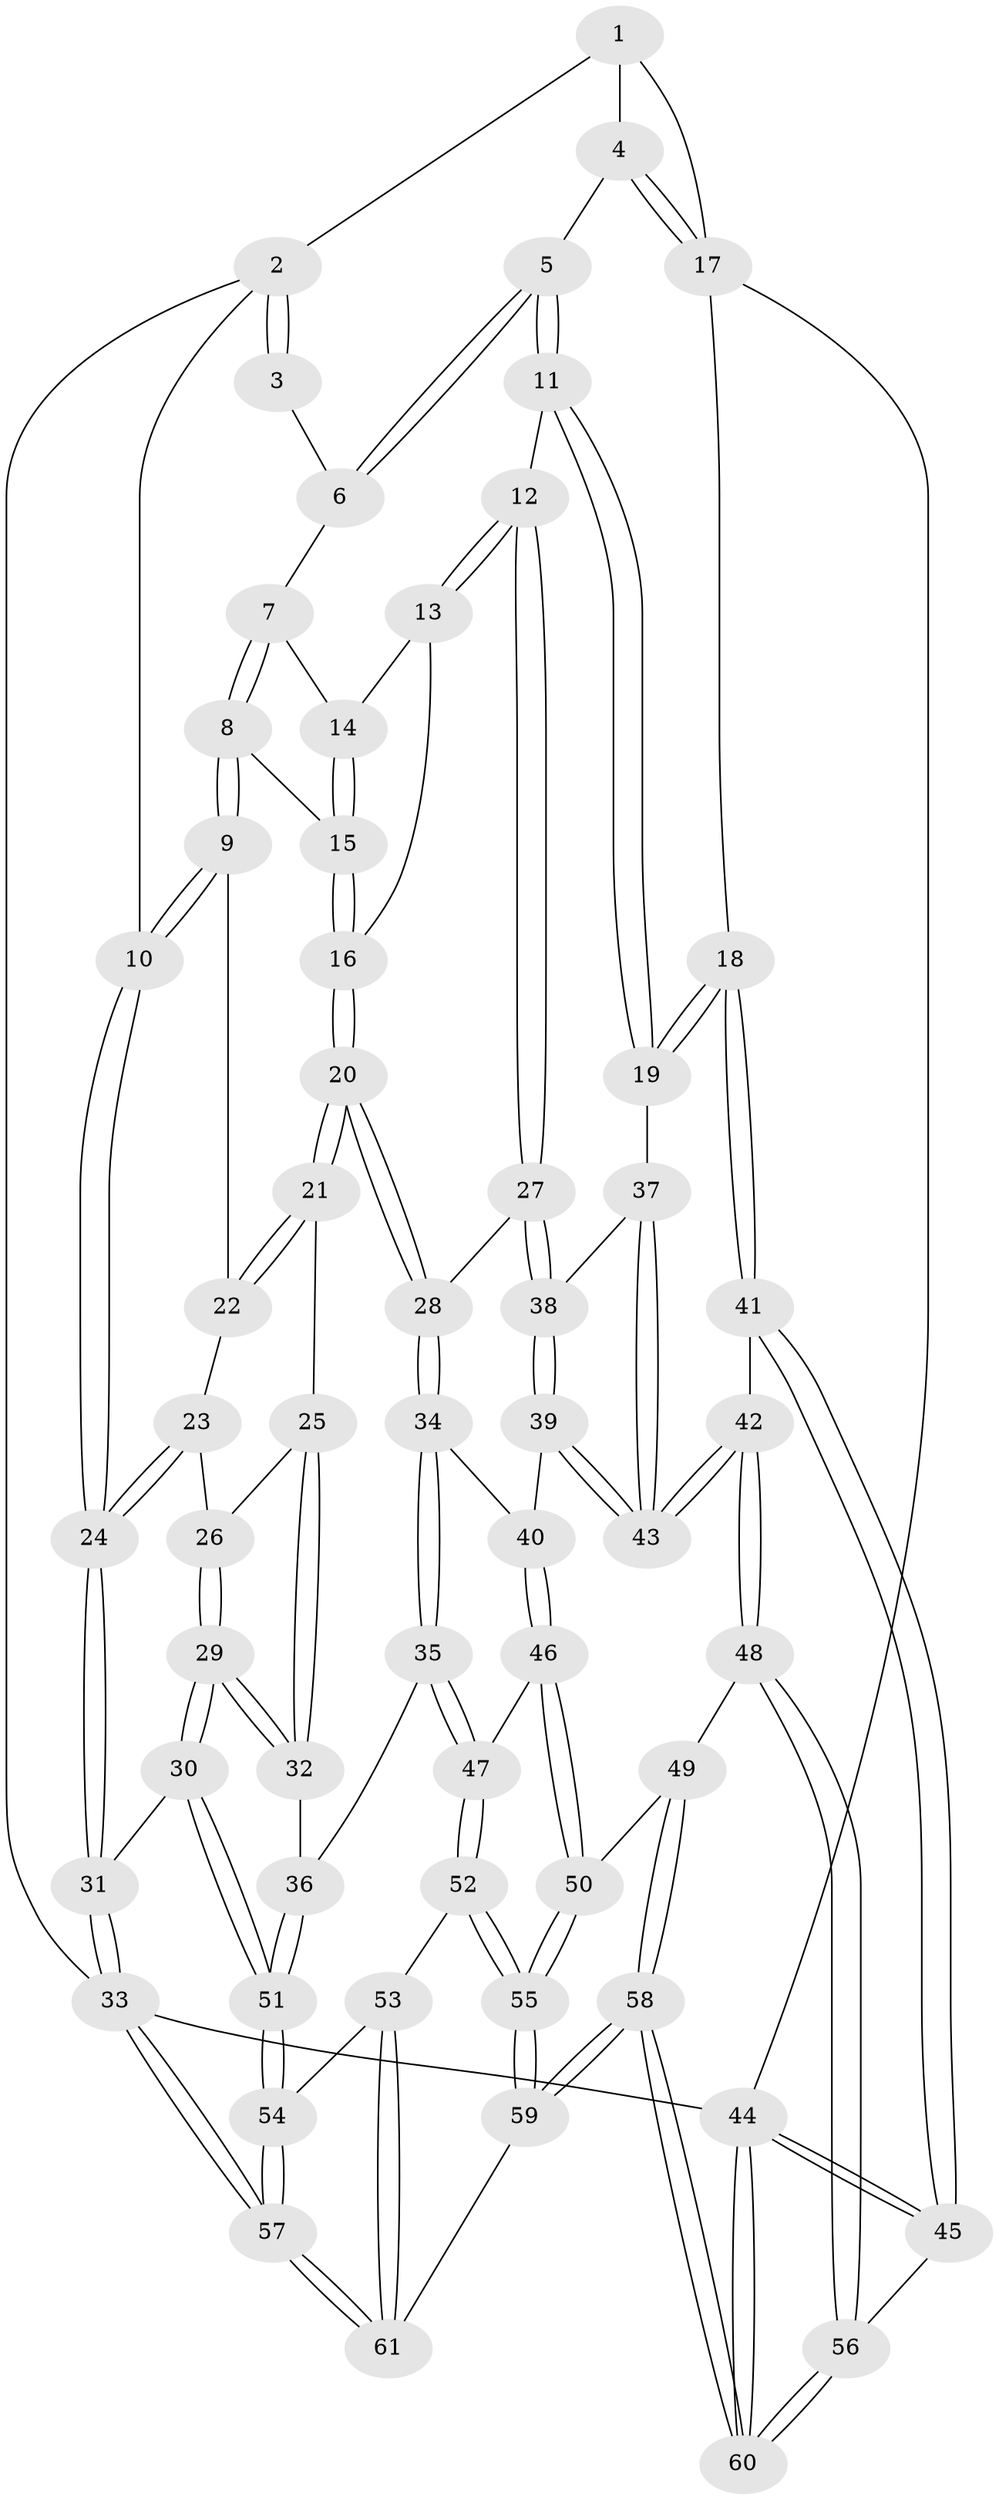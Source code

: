 // coarse degree distribution, {3: 0.17142857142857143, 4: 0.34285714285714286, 5: 0.4, 6: 0.08571428571428572}
// Generated by graph-tools (version 1.1) at 2025/24/03/03/25 07:24:39]
// undirected, 61 vertices, 149 edges
graph export_dot {
graph [start="1"]
  node [color=gray90,style=filled];
  1 [pos="+0.8712710516589155+0"];
  2 [pos="+0+0"];
  3 [pos="+0.5801743063959763+0"];
  4 [pos="+0.9123983959997598+0.13531970333395907"];
  5 [pos="+0.8409120790340952+0.15136363311118664"];
  6 [pos="+0.5822215785745583+0"];
  7 [pos="+0.5658785655492354+0"];
  8 [pos="+0.24853518146237302+0.15476677497600555"];
  9 [pos="+0.19613256906788923+0.1486164536161343"];
  10 [pos="+0+0"];
  11 [pos="+0.7417505839984602+0.3419925841765867"];
  12 [pos="+0.6645636574613988+0.3174415774719981"];
  13 [pos="+0.5549721804274858+0.06363020233399844"];
  14 [pos="+0.5556486572227667+0.03346671197388322"];
  15 [pos="+0.31406657595766335+0.18888742312940712"];
  16 [pos="+0.41266485953977833+0.2685225696147436"];
  17 [pos="+1+0.18738799234742373"];
  18 [pos="+1+0.4440118555683144"];
  19 [pos="+0.7504351214228026+0.35501752157290717"];
  20 [pos="+0.42926661613990963+0.36674196541352044"];
  21 [pos="+0.40735911426101323+0.36933930593557734"];
  22 [pos="+0.2019724275927034+0.25019643247668044"];
  23 [pos="+0.20030742594106205+0.25945972167618003"];
  24 [pos="+0+0.45412704587346525"];
  25 [pos="+0.31701314393028174+0.39605954533773496"];
  26 [pos="+0.2057569024604097+0.35059957547163256"];
  27 [pos="+0.4719342060348734+0.3904933997542876"];
  28 [pos="+0.4510157175099796+0.3847920696043355"];
  29 [pos="+0.017872206051693113+0.5577284806137154"];
  30 [pos="+0+0.5618423093816152"];
  31 [pos="+0+0.5533436405402713"];
  32 [pos="+0.1965908374845534+0.571920709714024"];
  33 [pos="+0+1"];
  34 [pos="+0.35589869831827664+0.5620839104475238"];
  35 [pos="+0.27850132240319303+0.609290922543111"];
  36 [pos="+0.24803897983117107+0.5957411226967384"];
  37 [pos="+0.7396134988189463+0.42277436851509287"];
  38 [pos="+0.5406637703167474+0.5413503905424939"];
  39 [pos="+0.5436007314363456+0.5614633426497276"];
  40 [pos="+0.5069095102687624+0.6137710849741538"];
  41 [pos="+1+0.4963347143557367"];
  42 [pos="+0.7729312163806349+0.6685640811808128"];
  43 [pos="+0.748845736760667+0.6265476224307319"];
  44 [pos="+1+1"];
  45 [pos="+1+0.8044814540013513"];
  46 [pos="+0.5035374799286929+0.6380843224453745"];
  47 [pos="+0.3239010150330045+0.6988733748535428"];
  48 [pos="+0.7709018452881272+0.6834884769978491"];
  49 [pos="+0.7597869815774138+0.6976782330603383"];
  50 [pos="+0.5393784328911961+0.7524725427901644"];
  51 [pos="+0.18409263998067296+0.8303553615663521"];
  52 [pos="+0.3300432277491493+0.7517757918679099"];
  53 [pos="+0.23491630016209622+0.8364391663008662"];
  54 [pos="+0.1877578912365662+0.8358299248734088"];
  55 [pos="+0.4876059068165035+0.8429424048218376"];
  56 [pos="+0.9224203237739698+0.7933690136596506"];
  57 [pos="+0+1"];
  58 [pos="+0.6893498191466675+1"];
  59 [pos="+0.5374921901695158+1"];
  60 [pos="+0.7648139359763635+1"];
  61 [pos="+0.4140002992124925+1"];
  1 -- 2;
  1 -- 4;
  1 -- 17;
  2 -- 3;
  2 -- 3;
  2 -- 10;
  2 -- 33;
  3 -- 6;
  4 -- 5;
  4 -- 17;
  4 -- 17;
  5 -- 6;
  5 -- 6;
  5 -- 11;
  5 -- 11;
  6 -- 7;
  7 -- 8;
  7 -- 8;
  7 -- 14;
  8 -- 9;
  8 -- 9;
  8 -- 15;
  9 -- 10;
  9 -- 10;
  9 -- 22;
  10 -- 24;
  10 -- 24;
  11 -- 12;
  11 -- 19;
  11 -- 19;
  12 -- 13;
  12 -- 13;
  12 -- 27;
  12 -- 27;
  13 -- 14;
  13 -- 16;
  14 -- 15;
  14 -- 15;
  15 -- 16;
  15 -- 16;
  16 -- 20;
  16 -- 20;
  17 -- 18;
  17 -- 44;
  18 -- 19;
  18 -- 19;
  18 -- 41;
  18 -- 41;
  19 -- 37;
  20 -- 21;
  20 -- 21;
  20 -- 28;
  20 -- 28;
  21 -- 22;
  21 -- 22;
  21 -- 25;
  22 -- 23;
  23 -- 24;
  23 -- 24;
  23 -- 26;
  24 -- 31;
  24 -- 31;
  25 -- 26;
  25 -- 32;
  25 -- 32;
  26 -- 29;
  26 -- 29;
  27 -- 28;
  27 -- 38;
  27 -- 38;
  28 -- 34;
  28 -- 34;
  29 -- 30;
  29 -- 30;
  29 -- 32;
  29 -- 32;
  30 -- 31;
  30 -- 51;
  30 -- 51;
  31 -- 33;
  31 -- 33;
  32 -- 36;
  33 -- 57;
  33 -- 57;
  33 -- 44;
  34 -- 35;
  34 -- 35;
  34 -- 40;
  35 -- 36;
  35 -- 47;
  35 -- 47;
  36 -- 51;
  36 -- 51;
  37 -- 38;
  37 -- 43;
  37 -- 43;
  38 -- 39;
  38 -- 39;
  39 -- 40;
  39 -- 43;
  39 -- 43;
  40 -- 46;
  40 -- 46;
  41 -- 42;
  41 -- 45;
  41 -- 45;
  42 -- 43;
  42 -- 43;
  42 -- 48;
  42 -- 48;
  44 -- 45;
  44 -- 45;
  44 -- 60;
  44 -- 60;
  45 -- 56;
  46 -- 47;
  46 -- 50;
  46 -- 50;
  47 -- 52;
  47 -- 52;
  48 -- 49;
  48 -- 56;
  48 -- 56;
  49 -- 50;
  49 -- 58;
  49 -- 58;
  50 -- 55;
  50 -- 55;
  51 -- 54;
  51 -- 54;
  52 -- 53;
  52 -- 55;
  52 -- 55;
  53 -- 54;
  53 -- 61;
  53 -- 61;
  54 -- 57;
  54 -- 57;
  55 -- 59;
  55 -- 59;
  56 -- 60;
  56 -- 60;
  57 -- 61;
  57 -- 61;
  58 -- 59;
  58 -- 59;
  58 -- 60;
  58 -- 60;
  59 -- 61;
}
